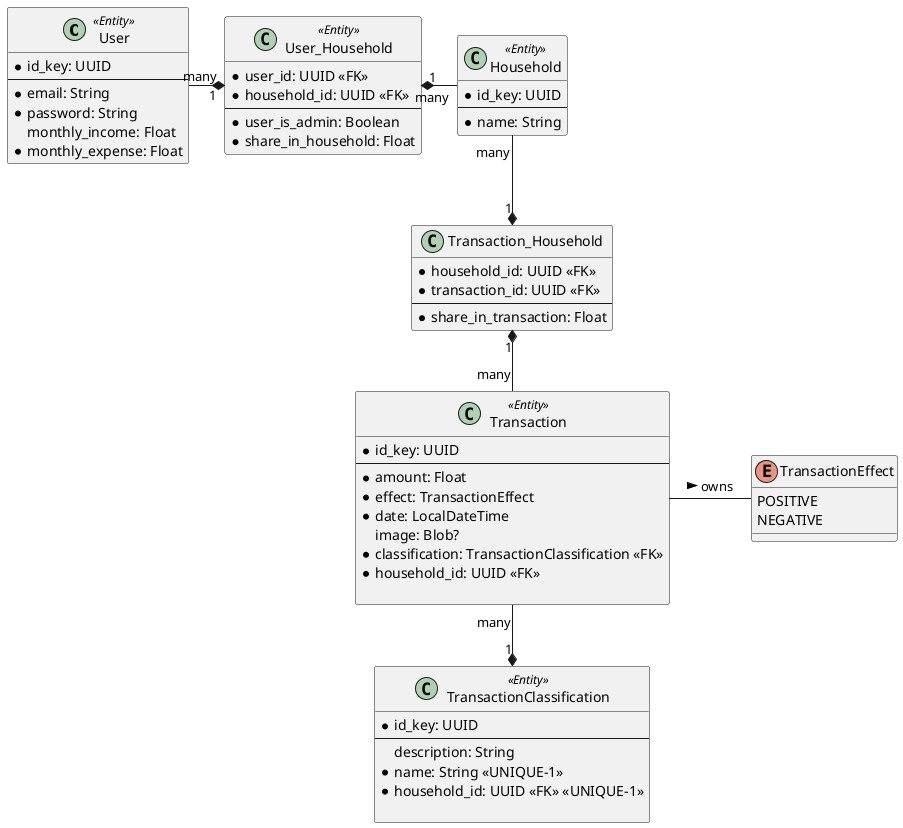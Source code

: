 @startuml

class User <<Entity>> {
    *id_key: UUID
    --
    *email: String
    *password: String
    monthly_income: Float
    *monthly_expense: Float
}

class User_Household <<Entity>>{
    *user_id: UUID <<FK>>
    *household_id: UUID <<FK>>
    --
    *user_is_admin: Boolean
    *share_in_household: Float
}

User "many" -right-* "1" User_Household
User_Household "1" *-right- "many" Household

class Household <<Entity>>{
    *id_key: UUID
    --
    *name: String
}

class TransactionClassification <<Entity>>{
    * id_key: UUID
    --
    description: String
    *name: String <<UNIQUE-1>>
    *household_id: UUID <<FK>> <<UNIQUE-1>>

}

class Transaction <<Entity>>{
    *id_key: UUID
    --
    *amount: Float
    *effect: TransactionEffect
    *date: LocalDateTime
    image: Blob?
    *classification: TransactionClassification <<FK>>
    *household_id: UUID <<FK>>

}

class Transaction_Household {
    *household_id: UUID <<FK>>
    *transaction_id: UUID <<FK>>
    --
    *share_in_transaction: Float
}

Transaction -right- TransactionEffect : > owns
Transaction "many" -up-* "1" Transaction_Household
Household "many" --* "1" Transaction_Household
Transaction  "many" --* "1" TransactionClassification

enum TransactionEffect {
    POSITIVE
    NEGATIVE
}


@enduml